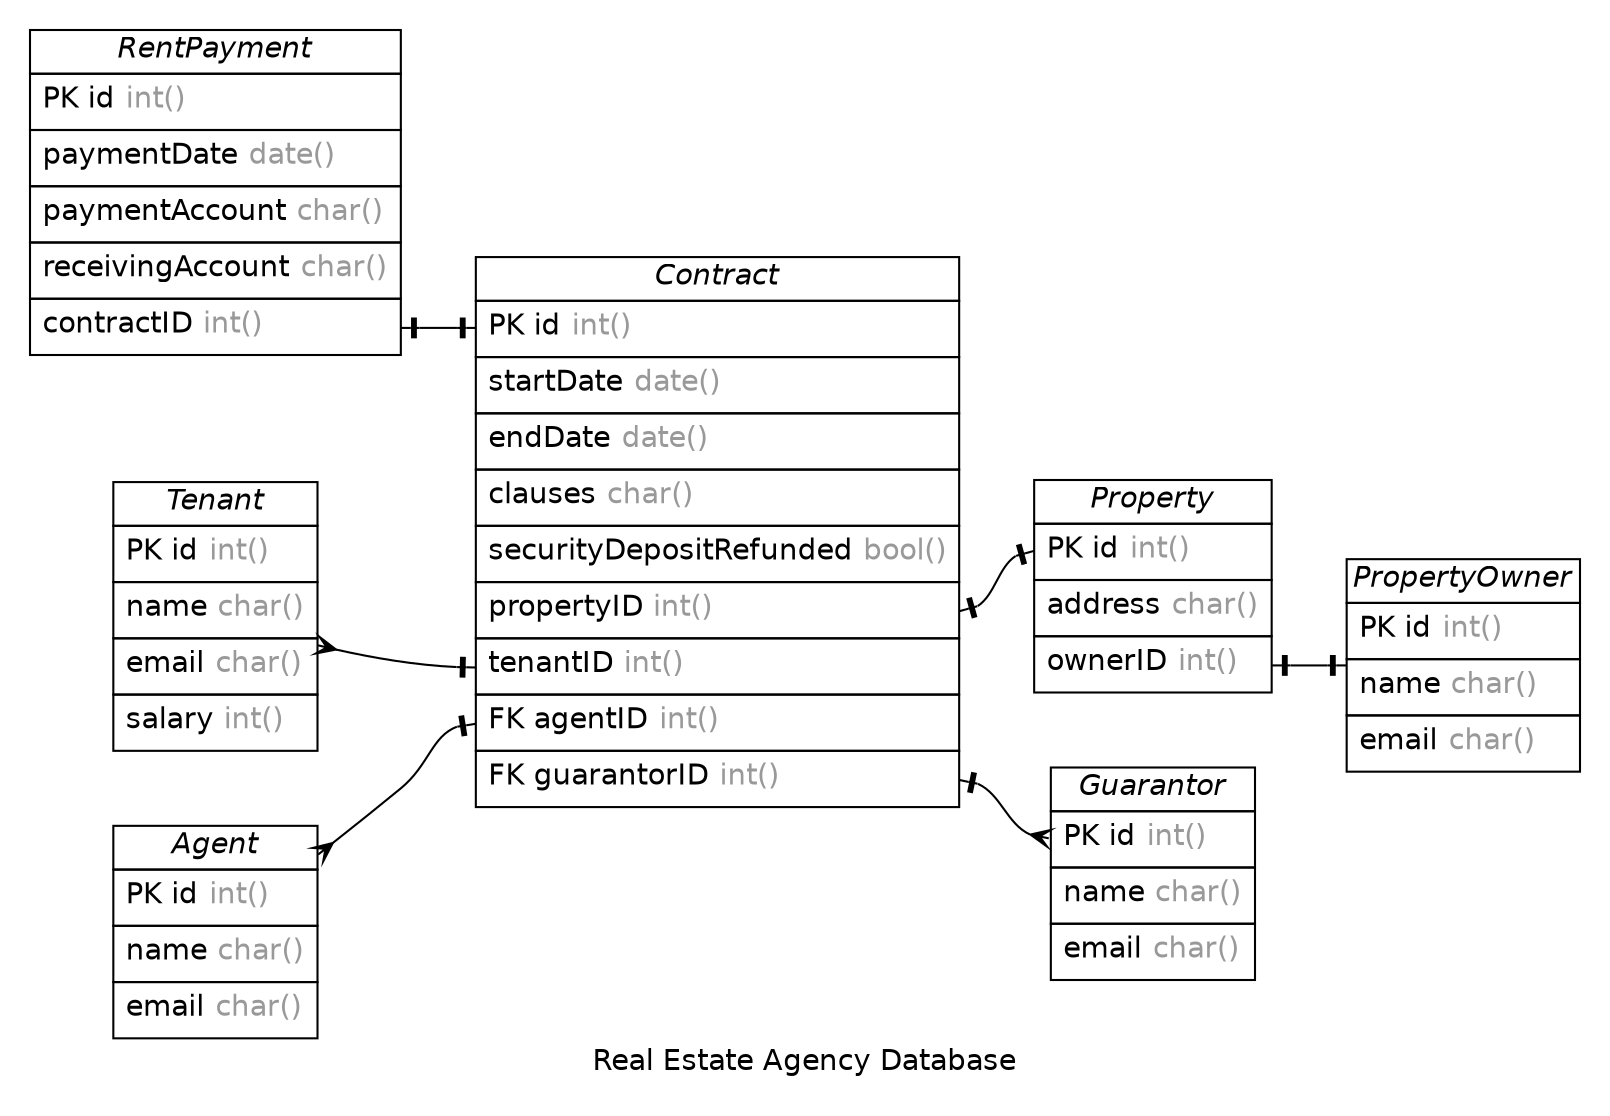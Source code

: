 /* created with ERDot < https://github.com/ehne/ERDot > */
digraph G {
    graph [
        nodesep=0.5;
        rankdir="LR";
        concentrate=true;
        splines="spline";
        fontname="Helvetica";
        pad="0.2,0.2",
        label="Real Estate Agency Database",
        
    ];
    
    node [shape=plain, fontname="Helvetica"];
    edge [
        dir=both,
        fontsize=12,
        arrowsize=0.9,
        penwidth=1.0,
        labelangle=32,
        labeldistance=1.8,
        fontname="Helvetica"
    ];
    
    "Agent" [ label=<
        <table border="0" cellborder="1" cellspacing="0" >
        <tr><td><i>Agent</i></td></tr>
        <tr><td port="id" align="left" cellpadding="5">PK id <font color="grey60">int()</font></td></tr>
        <tr><td port="name" align="left" cellpadding="5">name <font color="grey60">char()</font></td></tr>
        <tr><td port="email" align="left" cellpadding="5">email <font color="grey60">char()</font></td></tr>
    </table>>];
    "Tenant" [ label=<
        <table border="0" cellborder="1" cellspacing="0" >
        <tr><td><i>Tenant</i></td></tr>
        <tr><td port="id" align="left" cellpadding="5">PK id <font color="grey60">int()</font></td></tr>
        <tr><td port="name" align="left" cellpadding="5">name <font color="grey60">char()</font></td></tr>
        <tr><td port="email" align="left" cellpadding="5">email <font color="grey60">char()</font></td></tr>
        <tr><td port="salary" align="left" cellpadding="5">salary <font color="grey60">int()</font></td></tr>
    </table>>];
    "Property" [ label=<
        <table border="0" cellborder="1" cellspacing="0" >
        <tr><td><i>Property</i></td></tr>
        <tr><td port="id" align="left" cellpadding="5">PK id <font color="grey60">int()</font></td></tr>
        <tr><td port="address" align="left" cellpadding="5">address <font color="grey60">char()</font></td></tr>
        <tr><td port="ownerID" align="left" cellpadding="5">ownerID <font color="grey60">int()</font></td></tr>
    </table>>];
    "PropertyOwner" [ label=<
        <table border="0" cellborder="1" cellspacing="0" >
        <tr><td><i>PropertyOwner</i></td></tr>
        <tr><td port="id" align="left" cellpadding="5">PK id <font color="grey60">int()</font></td></tr>
        <tr><td port="name" align="left" cellpadding="5">name <font color="grey60">char()</font></td></tr>
        <tr><td port="email" align="left" cellpadding="5">email <font color="grey60">char()</font></td></tr>
    </table>>];
    "Guarantor" [ label=<
        <table border="0" cellborder="1" cellspacing="0" >
        <tr><td><i>Guarantor</i></td></tr>
        <tr><td port="id" align="left" cellpadding="5">PK id <font color="grey60">int()</font></td></tr>
        <tr><td port="name" align="left" cellpadding="5">name <font color="grey60">char()</font></td></tr>
        <tr><td port="email" align="left" cellpadding="5">email <font color="grey60">char()</font></td></tr>
    </table>>];
    "Contract" [ label=<
        <table border="0" cellborder="1" cellspacing="0" >
        <tr><td><i>Contract</i></td></tr>
        <tr><td port="id" align="left" cellpadding="5">PK id <font color="grey60">int()</font></td></tr>
        <tr><td port="startDate" align="left" cellpadding="5">startDate <font color="grey60">date()</font></td></tr>
        <tr><td port="endDate" align="left" cellpadding="5">endDate <font color="grey60">date()</font></td></tr>
        <tr><td port="clauses" align="left" cellpadding="5">clauses <font color="grey60">char()</font></td></tr>
        <tr><td port="securityDepositRefunded" align="left" cellpadding="5">securityDepositRefunded <font color="grey60">bool()</font></td></tr>
        <tr><td port="propertyID" align="left" cellpadding="5">propertyID <font color="grey60">int()</font></td></tr>
        <tr><td port="tenantID" align="left" cellpadding="5">tenantID <font color="grey60">int()</font></td></tr>
        <tr><td port="agentID" align="left" cellpadding="5">FK agentID <font color="grey60">int()</font></td></tr>
        <tr><td port="guarantorID" align="left" cellpadding="5">FK guarantorID <font color="grey60">int()</font></td></tr>
    </table>>];
    "RentPayment" [ label=<
        <table border="0" cellborder="1" cellspacing="0" >
        <tr><td><i>RentPayment</i></td></tr>
        <tr><td port="id" align="left" cellpadding="5">PK id <font color="grey60">int()</font></td></tr>
        <tr><td port="paymentDate" align="left" cellpadding="5">paymentDate <font color="grey60">date()</font></td></tr>
        <tr><td port="paymentAccount" align="left" cellpadding="5">paymentAccount <font color="grey60">char()</font></td></tr>
        <tr><td port="receivingAccount" align="left" cellpadding="5">receivingAccount <font color="grey60">char()</font></td></tr>
        <tr><td port="contractID" align="left" cellpadding="5">contractID <font color="grey60">int()</font></td></tr>
    </table>>];

    
    "Agent":"agentID"->"Contract":"agentID" [
        arrowhead=noneotee,

        arrowtail=ocrow,
    ];

    
    "Tenant":"tenantID"->"Contract":"tenantID" [
        arrowhead=noneotee,

        arrowtail=ocrow,
    ];

    
    "Property":"ownerID"->"PropertyOwner":"ownerID" [
        arrowhead=noneotee,

        arrowtail=noneotee,
    ];

    
    "Contract":"propertyID"->"Property":"id" [
        arrowhead=noneotee,

        arrowtail=noneotee,
    ];

    
    "Contract":"guarantorID"->"Guarantor":"id" [
        arrowhead=ocrow,

        arrowtail=noneotee,
    ];

    
    "RentPayment":"contractID"->"Contract":"id" [
        arrowhead=noneotee,

        arrowtail=noneotee,
    ];
}
